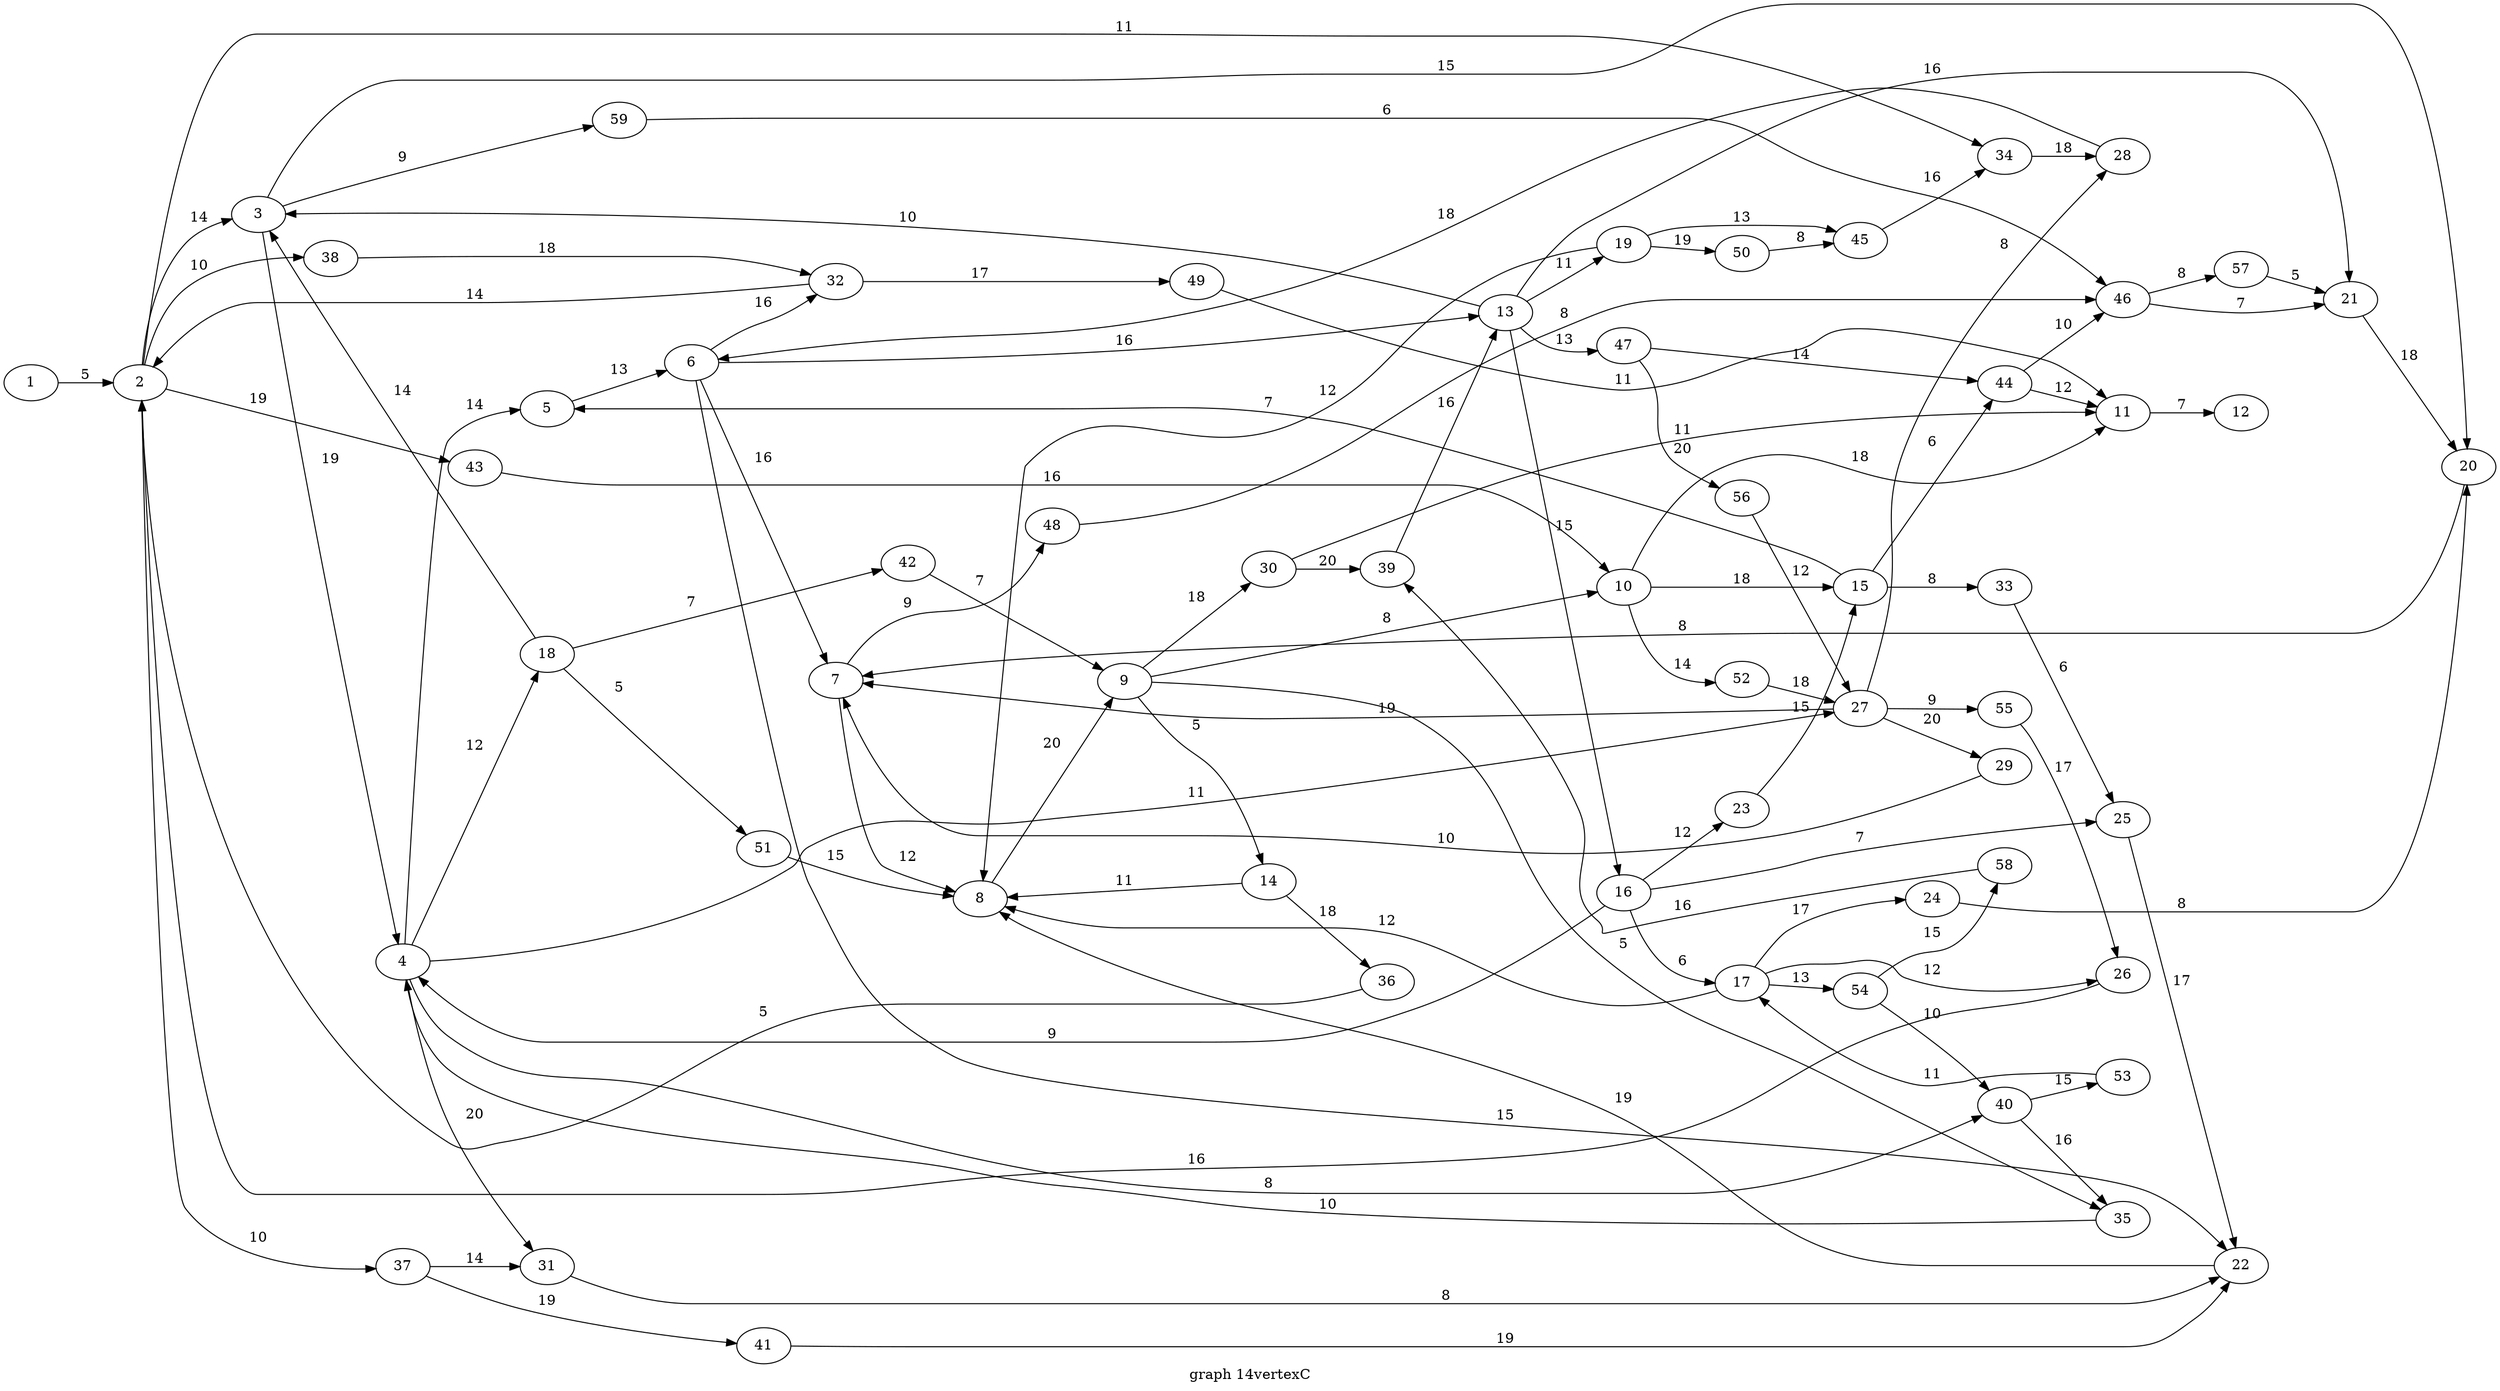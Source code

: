 digraph g{

rankdir = LR

1 -> 2 [label = " 5 "];
2 -> 3 [label = " 14 "];
3 -> 4 [label = " 19 "];
4 -> 5 [label = " 14 "];
5 -> 6 [label = " 13 "];
6 -> 7 [label = " 16 "];
7 -> 8 [label = " 12 "];
8 -> 9 [label = " 20 "];
9 -> 10 [label = " 8 "];
10 -> 11 [label = " 18 "];
11 -> 12 [label = " 7 "];
6 -> 13 [label = " 16 "];
13 -> 3 [label = " 10 "];
9 -> 14 [label = " 5 "];
14 -> 8 [label = " 11 "];
10 -> 15 [label = " 18 "];
15 -> 5 [label = " 7 "];
13 -> 16 [label = " 15 "];
16 -> 4 [label = " 9 "];
16 -> 17 [label = " 6 "];
17 -> 8 [label = " 12 "];
4 -> 18 [label = " 12 "];
18 -> 3 [label = " 14 "];
13 -> 19 [label = " 11 "];
19 -> 8 [label = " 12 "];
3 -> 20 [label = " 15 "];
20 -> 7 [label = " 8 "];
13 -> 21 [label = " 16 "];
21 -> 20 [label = " 18 "];
6 -> 22 [label = " 15 "];
22 -> 8 [label = " 19 "];
16 -> 23 [label = " 12 "];
23 -> 15 [label = " 15 "];
17 -> 24 [label = " 17 "];
24 -> 20 [label = " 8 "];
16 -> 25 [label = " 7 "];
25 -> 22 [label = " 17 "];
17 -> 26 [label = " 12 "];
26 -> 2 [label = " 16 "];
4 -> 27 [label = " 11 "];
27 -> 7 [label = " 19 "];
27 -> 28 [label = " 8 "];
28 -> 6 [label = " 18 "];
27 -> 29 [label = " 20 "];
29 -> 7 [label = " 10 "];
9 -> 30 [label = " 18 "];
30 -> 11 [label = " 11 "];
4 -> 31 [label = " 20 "];
31 -> 22 [label = " 8 "];
6 -> 32 [label = " 16 "];
32 -> 2 [label = " 14 "];
15 -> 33 [label = " 8 "];
33 -> 25 [label = " 6 "];
2 -> 34 [label = " 11 "];
34 -> 28 [label = " 18 "];
9 -> 35 [label = " 5 "];
35 -> 4 [label = " 10 "];
14 -> 36 [label = " 18 "];
36 -> 2 [label = " 5 "];
2 -> 37 [label = " 10 "];
37 -> 31 [label = " 14 "];
2 -> 38 [label = " 10 "];
38 -> 32 [label = " 18 "];
30 -> 39 [label = " 20 "];
39 -> 13 [label = " 16 "];
4 -> 40 [label = " 8 "];
40 -> 35 [label = " 16 "];
37 -> 41 [label = " 19 "];
41 -> 22 [label = " 19 "];
18 -> 42 [label = " 7 "];
42 -> 9 [label = " 7 "];
2 -> 43 [label = " 19 "];
43 -> 10 [label = " 16 "];
15 -> 44 [label = " 6 "];
44 -> 11 [label = " 12 "];
19 -> 45 [label = " 13 "];
45 -> 34 [label = " 16 "];
44 -> 46 [label = " 10 "];
46 -> 21 [label = " 7 "];
13 -> 47 [label = " 13 "];
47 -> 44 [label = " 14 "];
7 -> 48 [label = " 9 "];
48 -> 46 [label = " 8 "];
32 -> 49 [label = " 17 "];
49 -> 11 [label = " 11 "];
19 -> 50 [label = " 19 "];
50 -> 45 [label = " 8 "];
18 -> 51 [label = " 5 "];
51 -> 8 [label = " 15 "];
10 -> 52 [label = " 14 "];
52 -> 27 [label = " 18 "];
40 -> 53 [label = " 15 "];
53 -> 17 [label = " 11 "];
17 -> 54 [label = " 13 "];
54 -> 40 [label = " 10 "];
27 -> 55 [label = " 9 "];
55 -> 26 [label = " 17 "];
47 -> 56 [label = " 20 "];
56 -> 27 [label = " 12 "];
46 -> 57 [label = " 8 "];
57 -> 21 [label = " 5 "];
54 -> 58 [label = " 15 "];
58 -> 39 [label = " 16 "];
3 -> 59 [label = " 9 "];
59 -> 46 [label = " 6 "];

label = "graph 14vertexC"
}